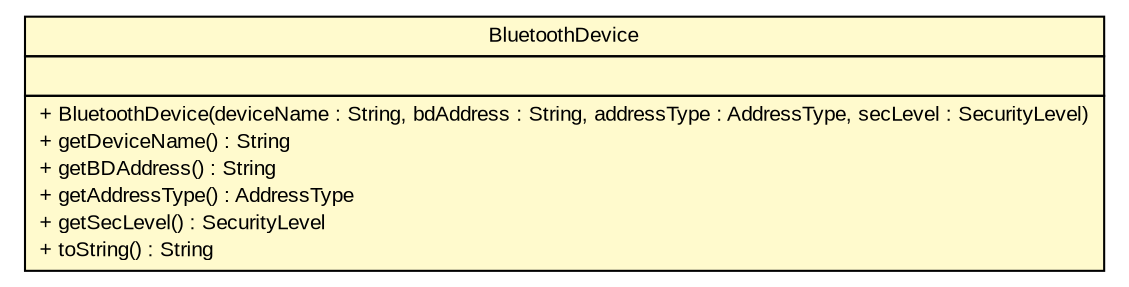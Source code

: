 #!/usr/local/bin/dot
#
# Class diagram 
# Generated by UMLGraph version R5_6 (http://www.umlgraph.org/)
#

digraph G {
	edge [fontname="arial",fontsize=10,labelfontname="arial",labelfontsize=10];
	node [fontname="arial",fontsize=10,shape=plaintext];
	nodesep=0.25;
	ranksep=0.5;
	// de.fhg.fit.biomos.sensorplatform.deprecated.BluetoothDevice
	c49 [label=<<table title="de.fhg.fit.biomos.sensorplatform.deprecated.BluetoothDevice" border="0" cellborder="1" cellspacing="0" cellpadding="2" port="p" bgcolor="lemonChiffon" href="./BluetoothDevice.html">
		<tr><td><table border="0" cellspacing="0" cellpadding="1">
<tr><td align="center" balign="center"> BluetoothDevice </td></tr>
		</table></td></tr>
		<tr><td><table border="0" cellspacing="0" cellpadding="1">
<tr><td align="left" balign="left">  </td></tr>
		</table></td></tr>
		<tr><td><table border="0" cellspacing="0" cellpadding="1">
<tr><td align="left" balign="left"> + BluetoothDevice(deviceName : String, bdAddress : String, addressType : AddressType, secLevel : SecurityLevel) </td></tr>
<tr><td align="left" balign="left"> + getDeviceName() : String </td></tr>
<tr><td align="left" balign="left"> + getBDAddress() : String </td></tr>
<tr><td align="left" balign="left"> + getAddressType() : AddressType </td></tr>
<tr><td align="left" balign="left"> + getSecLevel() : SecurityLevel </td></tr>
<tr><td align="left" balign="left"> + toString() : String </td></tr>
		</table></td></tr>
		</table>>, URL="./BluetoothDevice.html", fontname="arial", fontcolor="black", fontsize=10.0];
}

